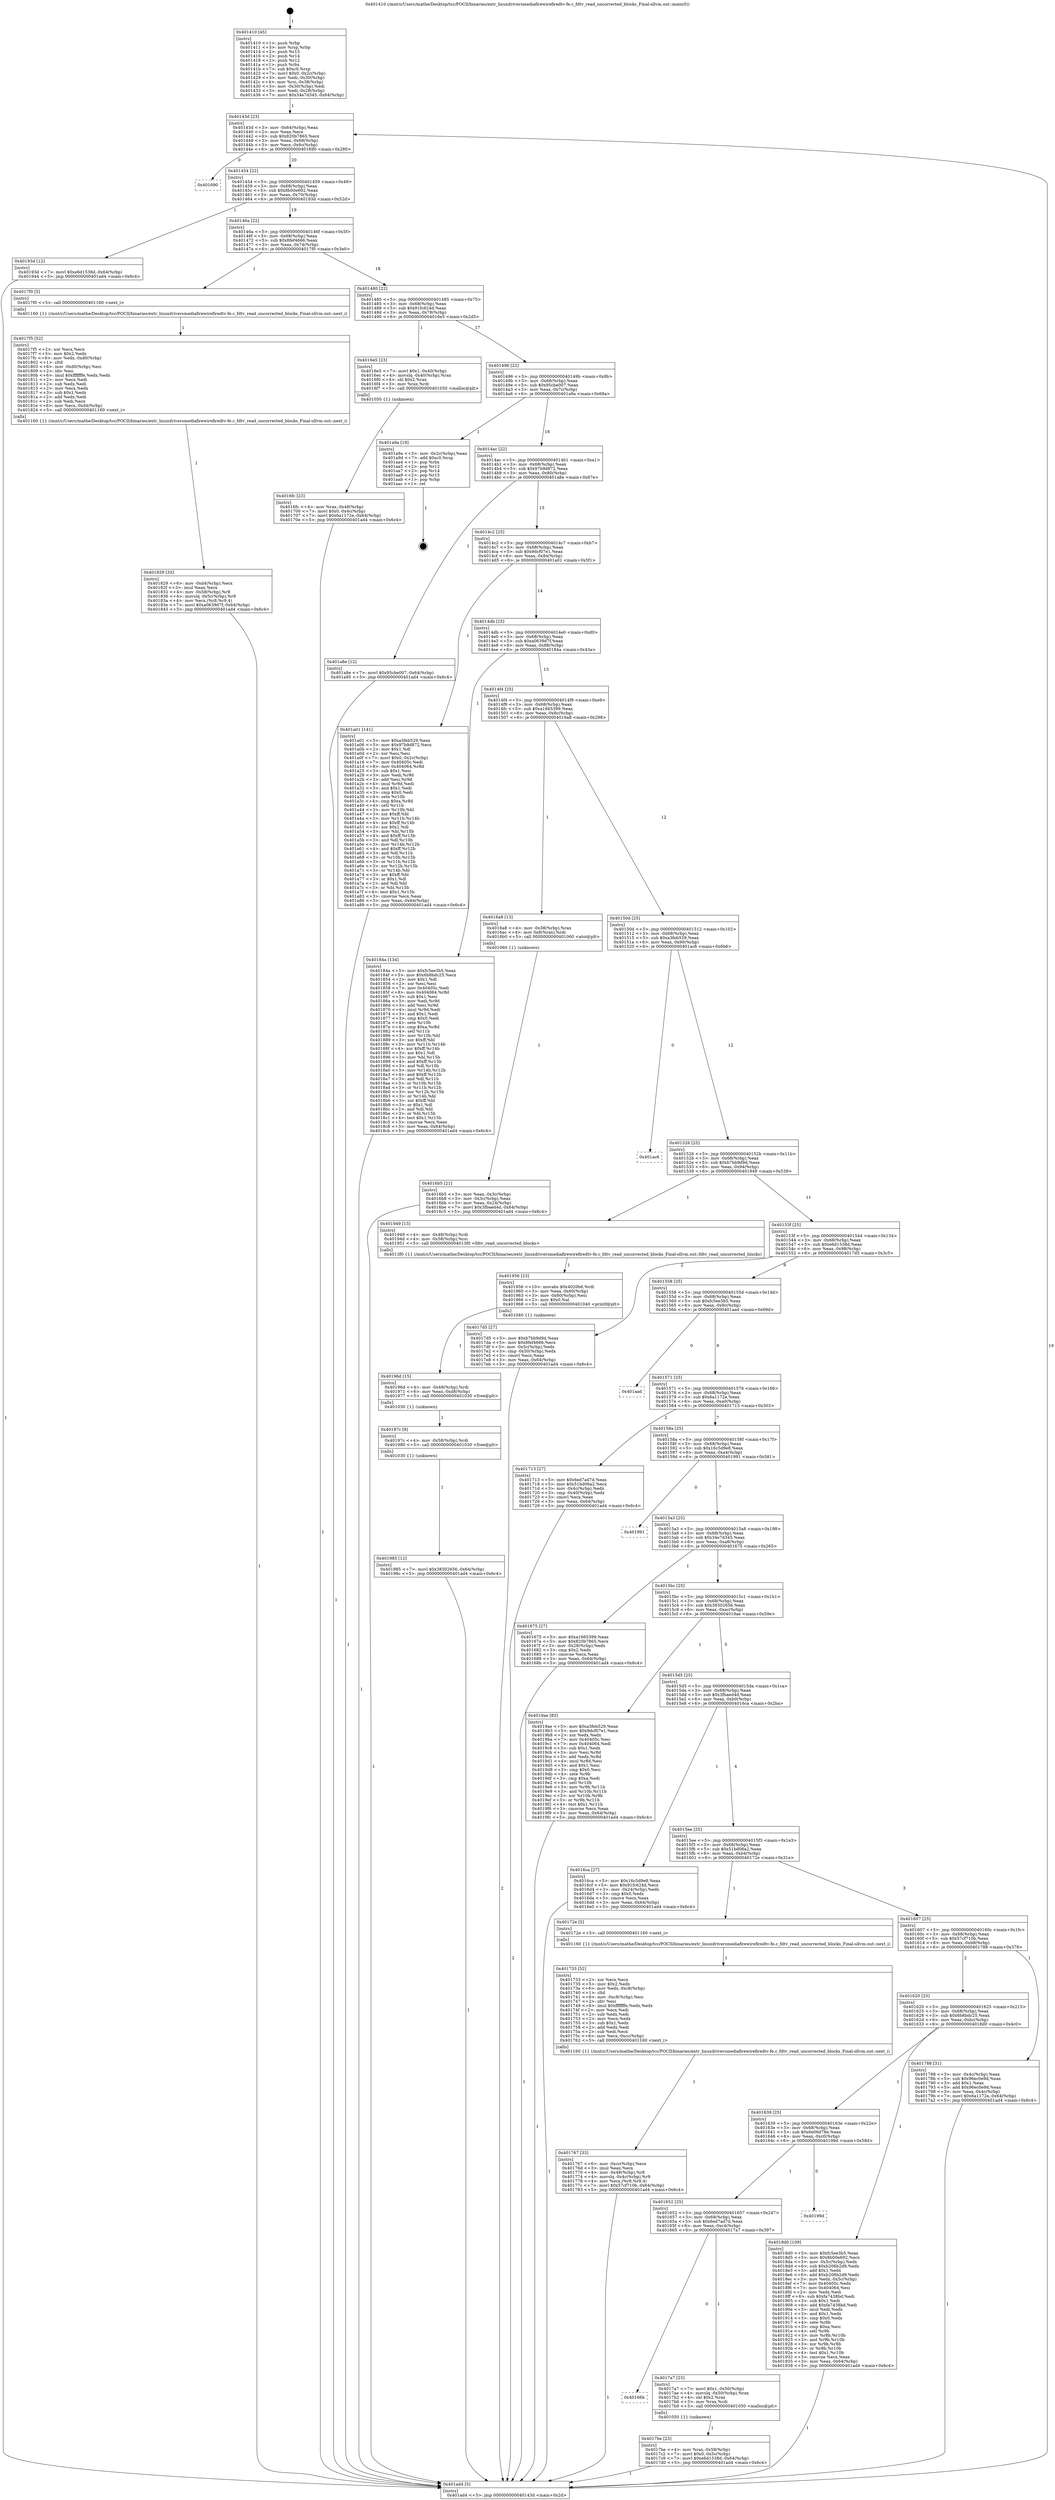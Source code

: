 digraph "0x401410" {
  label = "0x401410 (/mnt/c/Users/mathe/Desktop/tcc/POCII/binaries/extr_linuxdriversmediafirewirefiredtv-fe.c_fdtv_read_uncorrected_blocks_Final-ollvm.out::main(0))"
  labelloc = "t"
  node[shape=record]

  Entry [label="",width=0.3,height=0.3,shape=circle,fillcolor=black,style=filled]
  "0x40143d" [label="{
     0x40143d [23]\l
     | [instrs]\l
     &nbsp;&nbsp;0x40143d \<+3\>: mov -0x64(%rbp),%eax\l
     &nbsp;&nbsp;0x401440 \<+2\>: mov %eax,%ecx\l
     &nbsp;&nbsp;0x401442 \<+6\>: sub $0x820b7865,%ecx\l
     &nbsp;&nbsp;0x401448 \<+3\>: mov %eax,-0x68(%rbp)\l
     &nbsp;&nbsp;0x40144b \<+3\>: mov %ecx,-0x6c(%rbp)\l
     &nbsp;&nbsp;0x40144e \<+6\>: je 0000000000401690 \<main+0x280\>\l
  }"]
  "0x401690" [label="{
     0x401690\l
  }", style=dashed]
  "0x401454" [label="{
     0x401454 [22]\l
     | [instrs]\l
     &nbsp;&nbsp;0x401454 \<+5\>: jmp 0000000000401459 \<main+0x49\>\l
     &nbsp;&nbsp;0x401459 \<+3\>: mov -0x68(%rbp),%eax\l
     &nbsp;&nbsp;0x40145c \<+5\>: sub $0x8b00e692,%eax\l
     &nbsp;&nbsp;0x401461 \<+3\>: mov %eax,-0x70(%rbp)\l
     &nbsp;&nbsp;0x401464 \<+6\>: je 000000000040193d \<main+0x52d\>\l
  }"]
  Exit [label="",width=0.3,height=0.3,shape=circle,fillcolor=black,style=filled,peripheries=2]
  "0x40193d" [label="{
     0x40193d [12]\l
     | [instrs]\l
     &nbsp;&nbsp;0x40193d \<+7\>: movl $0xe6d1538d,-0x64(%rbp)\l
     &nbsp;&nbsp;0x401944 \<+5\>: jmp 0000000000401ad4 \<main+0x6c4\>\l
  }"]
  "0x40146a" [label="{
     0x40146a [22]\l
     | [instrs]\l
     &nbsp;&nbsp;0x40146a \<+5\>: jmp 000000000040146f \<main+0x5f\>\l
     &nbsp;&nbsp;0x40146f \<+3\>: mov -0x68(%rbp),%eax\l
     &nbsp;&nbsp;0x401472 \<+5\>: sub $0x8fef4666,%eax\l
     &nbsp;&nbsp;0x401477 \<+3\>: mov %eax,-0x74(%rbp)\l
     &nbsp;&nbsp;0x40147a \<+6\>: je 00000000004017f0 \<main+0x3e0\>\l
  }"]
  "0x401985" [label="{
     0x401985 [12]\l
     | [instrs]\l
     &nbsp;&nbsp;0x401985 \<+7\>: movl $0x38302656,-0x64(%rbp)\l
     &nbsp;&nbsp;0x40198c \<+5\>: jmp 0000000000401ad4 \<main+0x6c4\>\l
  }"]
  "0x4017f0" [label="{
     0x4017f0 [5]\l
     | [instrs]\l
     &nbsp;&nbsp;0x4017f0 \<+5\>: call 0000000000401160 \<next_i\>\l
     | [calls]\l
     &nbsp;&nbsp;0x401160 \{1\} (/mnt/c/Users/mathe/Desktop/tcc/POCII/binaries/extr_linuxdriversmediafirewirefiredtv-fe.c_fdtv_read_uncorrected_blocks_Final-ollvm.out::next_i)\l
  }"]
  "0x401480" [label="{
     0x401480 [22]\l
     | [instrs]\l
     &nbsp;&nbsp;0x401480 \<+5\>: jmp 0000000000401485 \<main+0x75\>\l
     &nbsp;&nbsp;0x401485 \<+3\>: mov -0x68(%rbp),%eax\l
     &nbsp;&nbsp;0x401488 \<+5\>: sub $0x91fc624d,%eax\l
     &nbsp;&nbsp;0x40148d \<+3\>: mov %eax,-0x78(%rbp)\l
     &nbsp;&nbsp;0x401490 \<+6\>: je 00000000004016e5 \<main+0x2d5\>\l
  }"]
  "0x40197c" [label="{
     0x40197c [9]\l
     | [instrs]\l
     &nbsp;&nbsp;0x40197c \<+4\>: mov -0x58(%rbp),%rdi\l
     &nbsp;&nbsp;0x401980 \<+5\>: call 0000000000401030 \<free@plt\>\l
     | [calls]\l
     &nbsp;&nbsp;0x401030 \{1\} (unknown)\l
  }"]
  "0x4016e5" [label="{
     0x4016e5 [23]\l
     | [instrs]\l
     &nbsp;&nbsp;0x4016e5 \<+7\>: movl $0x1,-0x40(%rbp)\l
     &nbsp;&nbsp;0x4016ec \<+4\>: movslq -0x40(%rbp),%rax\l
     &nbsp;&nbsp;0x4016f0 \<+4\>: shl $0x2,%rax\l
     &nbsp;&nbsp;0x4016f4 \<+3\>: mov %rax,%rdi\l
     &nbsp;&nbsp;0x4016f7 \<+5\>: call 0000000000401050 \<malloc@plt\>\l
     | [calls]\l
     &nbsp;&nbsp;0x401050 \{1\} (unknown)\l
  }"]
  "0x401496" [label="{
     0x401496 [22]\l
     | [instrs]\l
     &nbsp;&nbsp;0x401496 \<+5\>: jmp 000000000040149b \<main+0x8b\>\l
     &nbsp;&nbsp;0x40149b \<+3\>: mov -0x68(%rbp),%eax\l
     &nbsp;&nbsp;0x40149e \<+5\>: sub $0x95cbe007,%eax\l
     &nbsp;&nbsp;0x4014a3 \<+3\>: mov %eax,-0x7c(%rbp)\l
     &nbsp;&nbsp;0x4014a6 \<+6\>: je 0000000000401a9a \<main+0x68a\>\l
  }"]
  "0x40196d" [label="{
     0x40196d [15]\l
     | [instrs]\l
     &nbsp;&nbsp;0x40196d \<+4\>: mov -0x48(%rbp),%rdi\l
     &nbsp;&nbsp;0x401971 \<+6\>: mov %eax,-0xd8(%rbp)\l
     &nbsp;&nbsp;0x401977 \<+5\>: call 0000000000401030 \<free@plt\>\l
     | [calls]\l
     &nbsp;&nbsp;0x401030 \{1\} (unknown)\l
  }"]
  "0x401a9a" [label="{
     0x401a9a [19]\l
     | [instrs]\l
     &nbsp;&nbsp;0x401a9a \<+3\>: mov -0x2c(%rbp),%eax\l
     &nbsp;&nbsp;0x401a9d \<+7\>: add $0xc0,%rsp\l
     &nbsp;&nbsp;0x401aa4 \<+1\>: pop %rbx\l
     &nbsp;&nbsp;0x401aa5 \<+2\>: pop %r12\l
     &nbsp;&nbsp;0x401aa7 \<+2\>: pop %r14\l
     &nbsp;&nbsp;0x401aa9 \<+2\>: pop %r15\l
     &nbsp;&nbsp;0x401aab \<+1\>: pop %rbp\l
     &nbsp;&nbsp;0x401aac \<+1\>: ret\l
  }"]
  "0x4014ac" [label="{
     0x4014ac [22]\l
     | [instrs]\l
     &nbsp;&nbsp;0x4014ac \<+5\>: jmp 00000000004014b1 \<main+0xa1\>\l
     &nbsp;&nbsp;0x4014b1 \<+3\>: mov -0x68(%rbp),%eax\l
     &nbsp;&nbsp;0x4014b4 \<+5\>: sub $0x97b9d872,%eax\l
     &nbsp;&nbsp;0x4014b9 \<+3\>: mov %eax,-0x80(%rbp)\l
     &nbsp;&nbsp;0x4014bc \<+6\>: je 0000000000401a8e \<main+0x67e\>\l
  }"]
  "0x401956" [label="{
     0x401956 [23]\l
     | [instrs]\l
     &nbsp;&nbsp;0x401956 \<+10\>: movabs $0x4020b6,%rdi\l
     &nbsp;&nbsp;0x401960 \<+3\>: mov %eax,-0x60(%rbp)\l
     &nbsp;&nbsp;0x401963 \<+3\>: mov -0x60(%rbp),%esi\l
     &nbsp;&nbsp;0x401966 \<+2\>: mov $0x0,%al\l
     &nbsp;&nbsp;0x401968 \<+5\>: call 0000000000401040 \<printf@plt\>\l
     | [calls]\l
     &nbsp;&nbsp;0x401040 \{1\} (unknown)\l
  }"]
  "0x401a8e" [label="{
     0x401a8e [12]\l
     | [instrs]\l
     &nbsp;&nbsp;0x401a8e \<+7\>: movl $0x95cbe007,-0x64(%rbp)\l
     &nbsp;&nbsp;0x401a95 \<+5\>: jmp 0000000000401ad4 \<main+0x6c4\>\l
  }"]
  "0x4014c2" [label="{
     0x4014c2 [25]\l
     | [instrs]\l
     &nbsp;&nbsp;0x4014c2 \<+5\>: jmp 00000000004014c7 \<main+0xb7\>\l
     &nbsp;&nbsp;0x4014c7 \<+3\>: mov -0x68(%rbp),%eax\l
     &nbsp;&nbsp;0x4014ca \<+5\>: sub $0x9dcf07e1,%eax\l
     &nbsp;&nbsp;0x4014cf \<+6\>: mov %eax,-0x84(%rbp)\l
     &nbsp;&nbsp;0x4014d5 \<+6\>: je 0000000000401a01 \<main+0x5f1\>\l
  }"]
  "0x401829" [label="{
     0x401829 [33]\l
     | [instrs]\l
     &nbsp;&nbsp;0x401829 \<+6\>: mov -0xd4(%rbp),%ecx\l
     &nbsp;&nbsp;0x40182f \<+3\>: imul %eax,%ecx\l
     &nbsp;&nbsp;0x401832 \<+4\>: mov -0x58(%rbp),%r8\l
     &nbsp;&nbsp;0x401836 \<+4\>: movslq -0x5c(%rbp),%r9\l
     &nbsp;&nbsp;0x40183a \<+4\>: mov %ecx,(%r8,%r9,4)\l
     &nbsp;&nbsp;0x40183e \<+7\>: movl $0xa0639d7f,-0x64(%rbp)\l
     &nbsp;&nbsp;0x401845 \<+5\>: jmp 0000000000401ad4 \<main+0x6c4\>\l
  }"]
  "0x401a01" [label="{
     0x401a01 [141]\l
     | [instrs]\l
     &nbsp;&nbsp;0x401a01 \<+5\>: mov $0xa3feb529,%eax\l
     &nbsp;&nbsp;0x401a06 \<+5\>: mov $0x97b9d872,%ecx\l
     &nbsp;&nbsp;0x401a0b \<+2\>: mov $0x1,%dl\l
     &nbsp;&nbsp;0x401a0d \<+2\>: xor %esi,%esi\l
     &nbsp;&nbsp;0x401a0f \<+7\>: movl $0x0,-0x2c(%rbp)\l
     &nbsp;&nbsp;0x401a16 \<+7\>: mov 0x40405c,%edi\l
     &nbsp;&nbsp;0x401a1d \<+8\>: mov 0x404064,%r8d\l
     &nbsp;&nbsp;0x401a25 \<+3\>: sub $0x1,%esi\l
     &nbsp;&nbsp;0x401a28 \<+3\>: mov %edi,%r9d\l
     &nbsp;&nbsp;0x401a2b \<+3\>: add %esi,%r9d\l
     &nbsp;&nbsp;0x401a2e \<+4\>: imul %r9d,%edi\l
     &nbsp;&nbsp;0x401a32 \<+3\>: and $0x1,%edi\l
     &nbsp;&nbsp;0x401a35 \<+3\>: cmp $0x0,%edi\l
     &nbsp;&nbsp;0x401a38 \<+4\>: sete %r10b\l
     &nbsp;&nbsp;0x401a3c \<+4\>: cmp $0xa,%r8d\l
     &nbsp;&nbsp;0x401a40 \<+4\>: setl %r11b\l
     &nbsp;&nbsp;0x401a44 \<+3\>: mov %r10b,%bl\l
     &nbsp;&nbsp;0x401a47 \<+3\>: xor $0xff,%bl\l
     &nbsp;&nbsp;0x401a4a \<+3\>: mov %r11b,%r14b\l
     &nbsp;&nbsp;0x401a4d \<+4\>: xor $0xff,%r14b\l
     &nbsp;&nbsp;0x401a51 \<+3\>: xor $0x1,%dl\l
     &nbsp;&nbsp;0x401a54 \<+3\>: mov %bl,%r15b\l
     &nbsp;&nbsp;0x401a57 \<+4\>: and $0xff,%r15b\l
     &nbsp;&nbsp;0x401a5b \<+3\>: and %dl,%r10b\l
     &nbsp;&nbsp;0x401a5e \<+3\>: mov %r14b,%r12b\l
     &nbsp;&nbsp;0x401a61 \<+4\>: and $0xff,%r12b\l
     &nbsp;&nbsp;0x401a65 \<+3\>: and %dl,%r11b\l
     &nbsp;&nbsp;0x401a68 \<+3\>: or %r10b,%r15b\l
     &nbsp;&nbsp;0x401a6b \<+3\>: or %r11b,%r12b\l
     &nbsp;&nbsp;0x401a6e \<+3\>: xor %r12b,%r15b\l
     &nbsp;&nbsp;0x401a71 \<+3\>: or %r14b,%bl\l
     &nbsp;&nbsp;0x401a74 \<+3\>: xor $0xff,%bl\l
     &nbsp;&nbsp;0x401a77 \<+3\>: or $0x1,%dl\l
     &nbsp;&nbsp;0x401a7a \<+2\>: and %dl,%bl\l
     &nbsp;&nbsp;0x401a7c \<+3\>: or %bl,%r15b\l
     &nbsp;&nbsp;0x401a7f \<+4\>: test $0x1,%r15b\l
     &nbsp;&nbsp;0x401a83 \<+3\>: cmovne %ecx,%eax\l
     &nbsp;&nbsp;0x401a86 \<+3\>: mov %eax,-0x64(%rbp)\l
     &nbsp;&nbsp;0x401a89 \<+5\>: jmp 0000000000401ad4 \<main+0x6c4\>\l
  }"]
  "0x4014db" [label="{
     0x4014db [25]\l
     | [instrs]\l
     &nbsp;&nbsp;0x4014db \<+5\>: jmp 00000000004014e0 \<main+0xd0\>\l
     &nbsp;&nbsp;0x4014e0 \<+3\>: mov -0x68(%rbp),%eax\l
     &nbsp;&nbsp;0x4014e3 \<+5\>: sub $0xa0639d7f,%eax\l
     &nbsp;&nbsp;0x4014e8 \<+6\>: mov %eax,-0x88(%rbp)\l
     &nbsp;&nbsp;0x4014ee \<+6\>: je 000000000040184a \<main+0x43a\>\l
  }"]
  "0x4017f5" [label="{
     0x4017f5 [52]\l
     | [instrs]\l
     &nbsp;&nbsp;0x4017f5 \<+2\>: xor %ecx,%ecx\l
     &nbsp;&nbsp;0x4017f7 \<+5\>: mov $0x2,%edx\l
     &nbsp;&nbsp;0x4017fc \<+6\>: mov %edx,-0xd0(%rbp)\l
     &nbsp;&nbsp;0x401802 \<+1\>: cltd\l
     &nbsp;&nbsp;0x401803 \<+6\>: mov -0xd0(%rbp),%esi\l
     &nbsp;&nbsp;0x401809 \<+2\>: idiv %esi\l
     &nbsp;&nbsp;0x40180b \<+6\>: imul $0xfffffffe,%edx,%edx\l
     &nbsp;&nbsp;0x401811 \<+2\>: mov %ecx,%edi\l
     &nbsp;&nbsp;0x401813 \<+2\>: sub %edx,%edi\l
     &nbsp;&nbsp;0x401815 \<+2\>: mov %ecx,%edx\l
     &nbsp;&nbsp;0x401817 \<+3\>: sub $0x1,%edx\l
     &nbsp;&nbsp;0x40181a \<+2\>: add %edx,%edi\l
     &nbsp;&nbsp;0x40181c \<+2\>: sub %edi,%ecx\l
     &nbsp;&nbsp;0x40181e \<+6\>: mov %ecx,-0xd4(%rbp)\l
     &nbsp;&nbsp;0x401824 \<+5\>: call 0000000000401160 \<next_i\>\l
     | [calls]\l
     &nbsp;&nbsp;0x401160 \{1\} (/mnt/c/Users/mathe/Desktop/tcc/POCII/binaries/extr_linuxdriversmediafirewirefiredtv-fe.c_fdtv_read_uncorrected_blocks_Final-ollvm.out::next_i)\l
  }"]
  "0x40184a" [label="{
     0x40184a [134]\l
     | [instrs]\l
     &nbsp;&nbsp;0x40184a \<+5\>: mov $0xfc5ee3b5,%eax\l
     &nbsp;&nbsp;0x40184f \<+5\>: mov $0x6b8bdc25,%ecx\l
     &nbsp;&nbsp;0x401854 \<+2\>: mov $0x1,%dl\l
     &nbsp;&nbsp;0x401856 \<+2\>: xor %esi,%esi\l
     &nbsp;&nbsp;0x401858 \<+7\>: mov 0x40405c,%edi\l
     &nbsp;&nbsp;0x40185f \<+8\>: mov 0x404064,%r8d\l
     &nbsp;&nbsp;0x401867 \<+3\>: sub $0x1,%esi\l
     &nbsp;&nbsp;0x40186a \<+3\>: mov %edi,%r9d\l
     &nbsp;&nbsp;0x40186d \<+3\>: add %esi,%r9d\l
     &nbsp;&nbsp;0x401870 \<+4\>: imul %r9d,%edi\l
     &nbsp;&nbsp;0x401874 \<+3\>: and $0x1,%edi\l
     &nbsp;&nbsp;0x401877 \<+3\>: cmp $0x0,%edi\l
     &nbsp;&nbsp;0x40187a \<+4\>: sete %r10b\l
     &nbsp;&nbsp;0x40187e \<+4\>: cmp $0xa,%r8d\l
     &nbsp;&nbsp;0x401882 \<+4\>: setl %r11b\l
     &nbsp;&nbsp;0x401886 \<+3\>: mov %r10b,%bl\l
     &nbsp;&nbsp;0x401889 \<+3\>: xor $0xff,%bl\l
     &nbsp;&nbsp;0x40188c \<+3\>: mov %r11b,%r14b\l
     &nbsp;&nbsp;0x40188f \<+4\>: xor $0xff,%r14b\l
     &nbsp;&nbsp;0x401893 \<+3\>: xor $0x1,%dl\l
     &nbsp;&nbsp;0x401896 \<+3\>: mov %bl,%r15b\l
     &nbsp;&nbsp;0x401899 \<+4\>: and $0xff,%r15b\l
     &nbsp;&nbsp;0x40189d \<+3\>: and %dl,%r10b\l
     &nbsp;&nbsp;0x4018a0 \<+3\>: mov %r14b,%r12b\l
     &nbsp;&nbsp;0x4018a3 \<+4\>: and $0xff,%r12b\l
     &nbsp;&nbsp;0x4018a7 \<+3\>: and %dl,%r11b\l
     &nbsp;&nbsp;0x4018aa \<+3\>: or %r10b,%r15b\l
     &nbsp;&nbsp;0x4018ad \<+3\>: or %r11b,%r12b\l
     &nbsp;&nbsp;0x4018b0 \<+3\>: xor %r12b,%r15b\l
     &nbsp;&nbsp;0x4018b3 \<+3\>: or %r14b,%bl\l
     &nbsp;&nbsp;0x4018b6 \<+3\>: xor $0xff,%bl\l
     &nbsp;&nbsp;0x4018b9 \<+3\>: or $0x1,%dl\l
     &nbsp;&nbsp;0x4018bc \<+2\>: and %dl,%bl\l
     &nbsp;&nbsp;0x4018be \<+3\>: or %bl,%r15b\l
     &nbsp;&nbsp;0x4018c1 \<+4\>: test $0x1,%r15b\l
     &nbsp;&nbsp;0x4018c5 \<+3\>: cmovne %ecx,%eax\l
     &nbsp;&nbsp;0x4018c8 \<+3\>: mov %eax,-0x64(%rbp)\l
     &nbsp;&nbsp;0x4018cb \<+5\>: jmp 0000000000401ad4 \<main+0x6c4\>\l
  }"]
  "0x4014f4" [label="{
     0x4014f4 [25]\l
     | [instrs]\l
     &nbsp;&nbsp;0x4014f4 \<+5\>: jmp 00000000004014f9 \<main+0xe9\>\l
     &nbsp;&nbsp;0x4014f9 \<+3\>: mov -0x68(%rbp),%eax\l
     &nbsp;&nbsp;0x4014fc \<+5\>: sub $0xa1665399,%eax\l
     &nbsp;&nbsp;0x401501 \<+6\>: mov %eax,-0x8c(%rbp)\l
     &nbsp;&nbsp;0x401507 \<+6\>: je 00000000004016a8 \<main+0x298\>\l
  }"]
  "0x4017be" [label="{
     0x4017be [23]\l
     | [instrs]\l
     &nbsp;&nbsp;0x4017be \<+4\>: mov %rax,-0x58(%rbp)\l
     &nbsp;&nbsp;0x4017c2 \<+7\>: movl $0x0,-0x5c(%rbp)\l
     &nbsp;&nbsp;0x4017c9 \<+7\>: movl $0xe6d1538d,-0x64(%rbp)\l
     &nbsp;&nbsp;0x4017d0 \<+5\>: jmp 0000000000401ad4 \<main+0x6c4\>\l
  }"]
  "0x4016a8" [label="{
     0x4016a8 [13]\l
     | [instrs]\l
     &nbsp;&nbsp;0x4016a8 \<+4\>: mov -0x38(%rbp),%rax\l
     &nbsp;&nbsp;0x4016ac \<+4\>: mov 0x8(%rax),%rdi\l
     &nbsp;&nbsp;0x4016b0 \<+5\>: call 0000000000401060 \<atoi@plt\>\l
     | [calls]\l
     &nbsp;&nbsp;0x401060 \{1\} (unknown)\l
  }"]
  "0x40150d" [label="{
     0x40150d [25]\l
     | [instrs]\l
     &nbsp;&nbsp;0x40150d \<+5\>: jmp 0000000000401512 \<main+0x102\>\l
     &nbsp;&nbsp;0x401512 \<+3\>: mov -0x68(%rbp),%eax\l
     &nbsp;&nbsp;0x401515 \<+5\>: sub $0xa3feb529,%eax\l
     &nbsp;&nbsp;0x40151a \<+6\>: mov %eax,-0x90(%rbp)\l
     &nbsp;&nbsp;0x401520 \<+6\>: je 0000000000401ac6 \<main+0x6b6\>\l
  }"]
  "0x40166b" [label="{
     0x40166b\l
  }", style=dashed]
  "0x401ac6" [label="{
     0x401ac6\l
  }", style=dashed]
  "0x401526" [label="{
     0x401526 [25]\l
     | [instrs]\l
     &nbsp;&nbsp;0x401526 \<+5\>: jmp 000000000040152b \<main+0x11b\>\l
     &nbsp;&nbsp;0x40152b \<+3\>: mov -0x68(%rbp),%eax\l
     &nbsp;&nbsp;0x40152e \<+5\>: sub $0xb7bb9d9d,%eax\l
     &nbsp;&nbsp;0x401533 \<+6\>: mov %eax,-0x94(%rbp)\l
     &nbsp;&nbsp;0x401539 \<+6\>: je 0000000000401949 \<main+0x539\>\l
  }"]
  "0x4017a7" [label="{
     0x4017a7 [23]\l
     | [instrs]\l
     &nbsp;&nbsp;0x4017a7 \<+7\>: movl $0x1,-0x50(%rbp)\l
     &nbsp;&nbsp;0x4017ae \<+4\>: movslq -0x50(%rbp),%rax\l
     &nbsp;&nbsp;0x4017b2 \<+4\>: shl $0x2,%rax\l
     &nbsp;&nbsp;0x4017b6 \<+3\>: mov %rax,%rdi\l
     &nbsp;&nbsp;0x4017b9 \<+5\>: call 0000000000401050 \<malloc@plt\>\l
     | [calls]\l
     &nbsp;&nbsp;0x401050 \{1\} (unknown)\l
  }"]
  "0x401949" [label="{
     0x401949 [13]\l
     | [instrs]\l
     &nbsp;&nbsp;0x401949 \<+4\>: mov -0x48(%rbp),%rdi\l
     &nbsp;&nbsp;0x40194d \<+4\>: mov -0x58(%rbp),%rsi\l
     &nbsp;&nbsp;0x401951 \<+5\>: call 00000000004013f0 \<fdtv_read_uncorrected_blocks\>\l
     | [calls]\l
     &nbsp;&nbsp;0x4013f0 \{1\} (/mnt/c/Users/mathe/Desktop/tcc/POCII/binaries/extr_linuxdriversmediafirewirefiredtv-fe.c_fdtv_read_uncorrected_blocks_Final-ollvm.out::fdtv_read_uncorrected_blocks)\l
  }"]
  "0x40153f" [label="{
     0x40153f [25]\l
     | [instrs]\l
     &nbsp;&nbsp;0x40153f \<+5\>: jmp 0000000000401544 \<main+0x134\>\l
     &nbsp;&nbsp;0x401544 \<+3\>: mov -0x68(%rbp),%eax\l
     &nbsp;&nbsp;0x401547 \<+5\>: sub $0xe6d1538d,%eax\l
     &nbsp;&nbsp;0x40154c \<+6\>: mov %eax,-0x98(%rbp)\l
     &nbsp;&nbsp;0x401552 \<+6\>: je 00000000004017d5 \<main+0x3c5\>\l
  }"]
  "0x401652" [label="{
     0x401652 [25]\l
     | [instrs]\l
     &nbsp;&nbsp;0x401652 \<+5\>: jmp 0000000000401657 \<main+0x247\>\l
     &nbsp;&nbsp;0x401657 \<+3\>: mov -0x68(%rbp),%eax\l
     &nbsp;&nbsp;0x40165a \<+5\>: sub $0x6ed7ad7d,%eax\l
     &nbsp;&nbsp;0x40165f \<+6\>: mov %eax,-0xc4(%rbp)\l
     &nbsp;&nbsp;0x401665 \<+6\>: je 00000000004017a7 \<main+0x397\>\l
  }"]
  "0x4017d5" [label="{
     0x4017d5 [27]\l
     | [instrs]\l
     &nbsp;&nbsp;0x4017d5 \<+5\>: mov $0xb7bb9d9d,%eax\l
     &nbsp;&nbsp;0x4017da \<+5\>: mov $0x8fef4666,%ecx\l
     &nbsp;&nbsp;0x4017df \<+3\>: mov -0x5c(%rbp),%edx\l
     &nbsp;&nbsp;0x4017e2 \<+3\>: cmp -0x50(%rbp),%edx\l
     &nbsp;&nbsp;0x4017e5 \<+3\>: cmovl %ecx,%eax\l
     &nbsp;&nbsp;0x4017e8 \<+3\>: mov %eax,-0x64(%rbp)\l
     &nbsp;&nbsp;0x4017eb \<+5\>: jmp 0000000000401ad4 \<main+0x6c4\>\l
  }"]
  "0x401558" [label="{
     0x401558 [25]\l
     | [instrs]\l
     &nbsp;&nbsp;0x401558 \<+5\>: jmp 000000000040155d \<main+0x14d\>\l
     &nbsp;&nbsp;0x40155d \<+3\>: mov -0x68(%rbp),%eax\l
     &nbsp;&nbsp;0x401560 \<+5\>: sub $0xfc5ee3b5,%eax\l
     &nbsp;&nbsp;0x401565 \<+6\>: mov %eax,-0x9c(%rbp)\l
     &nbsp;&nbsp;0x40156b \<+6\>: je 0000000000401aad \<main+0x69d\>\l
  }"]
  "0x40199d" [label="{
     0x40199d\l
  }", style=dashed]
  "0x401aad" [label="{
     0x401aad\l
  }", style=dashed]
  "0x401571" [label="{
     0x401571 [25]\l
     | [instrs]\l
     &nbsp;&nbsp;0x401571 \<+5\>: jmp 0000000000401576 \<main+0x166\>\l
     &nbsp;&nbsp;0x401576 \<+3\>: mov -0x68(%rbp),%eax\l
     &nbsp;&nbsp;0x401579 \<+5\>: sub $0x6a1172e,%eax\l
     &nbsp;&nbsp;0x40157e \<+6\>: mov %eax,-0xa0(%rbp)\l
     &nbsp;&nbsp;0x401584 \<+6\>: je 0000000000401713 \<main+0x303\>\l
  }"]
  "0x401639" [label="{
     0x401639 [25]\l
     | [instrs]\l
     &nbsp;&nbsp;0x401639 \<+5\>: jmp 000000000040163e \<main+0x22e\>\l
     &nbsp;&nbsp;0x40163e \<+3\>: mov -0x68(%rbp),%eax\l
     &nbsp;&nbsp;0x401641 \<+5\>: sub $0x6e06d78e,%eax\l
     &nbsp;&nbsp;0x401646 \<+6\>: mov %eax,-0xc0(%rbp)\l
     &nbsp;&nbsp;0x40164c \<+6\>: je 000000000040199d \<main+0x58d\>\l
  }"]
  "0x401713" [label="{
     0x401713 [27]\l
     | [instrs]\l
     &nbsp;&nbsp;0x401713 \<+5\>: mov $0x6ed7ad7d,%eax\l
     &nbsp;&nbsp;0x401718 \<+5\>: mov $0x51bd06a2,%ecx\l
     &nbsp;&nbsp;0x40171d \<+3\>: mov -0x4c(%rbp),%edx\l
     &nbsp;&nbsp;0x401720 \<+3\>: cmp -0x40(%rbp),%edx\l
     &nbsp;&nbsp;0x401723 \<+3\>: cmovl %ecx,%eax\l
     &nbsp;&nbsp;0x401726 \<+3\>: mov %eax,-0x64(%rbp)\l
     &nbsp;&nbsp;0x401729 \<+5\>: jmp 0000000000401ad4 \<main+0x6c4\>\l
  }"]
  "0x40158a" [label="{
     0x40158a [25]\l
     | [instrs]\l
     &nbsp;&nbsp;0x40158a \<+5\>: jmp 000000000040158f \<main+0x17f\>\l
     &nbsp;&nbsp;0x40158f \<+3\>: mov -0x68(%rbp),%eax\l
     &nbsp;&nbsp;0x401592 \<+5\>: sub $0x16c5d9e8,%eax\l
     &nbsp;&nbsp;0x401597 \<+6\>: mov %eax,-0xa4(%rbp)\l
     &nbsp;&nbsp;0x40159d \<+6\>: je 0000000000401991 \<main+0x581\>\l
  }"]
  "0x4018d0" [label="{
     0x4018d0 [109]\l
     | [instrs]\l
     &nbsp;&nbsp;0x4018d0 \<+5\>: mov $0xfc5ee3b5,%eax\l
     &nbsp;&nbsp;0x4018d5 \<+5\>: mov $0x8b00e692,%ecx\l
     &nbsp;&nbsp;0x4018da \<+3\>: mov -0x5c(%rbp),%edx\l
     &nbsp;&nbsp;0x4018dd \<+6\>: sub $0xb206b2d9,%edx\l
     &nbsp;&nbsp;0x4018e3 \<+3\>: add $0x1,%edx\l
     &nbsp;&nbsp;0x4018e6 \<+6\>: add $0xb206b2d9,%edx\l
     &nbsp;&nbsp;0x4018ec \<+3\>: mov %edx,-0x5c(%rbp)\l
     &nbsp;&nbsp;0x4018ef \<+7\>: mov 0x40405c,%edx\l
     &nbsp;&nbsp;0x4018f6 \<+7\>: mov 0x404064,%esi\l
     &nbsp;&nbsp;0x4018fd \<+2\>: mov %edx,%edi\l
     &nbsp;&nbsp;0x4018ff \<+6\>: sub $0xfa7438bd,%edi\l
     &nbsp;&nbsp;0x401905 \<+3\>: sub $0x1,%edi\l
     &nbsp;&nbsp;0x401908 \<+6\>: add $0xfa7438bd,%edi\l
     &nbsp;&nbsp;0x40190e \<+3\>: imul %edi,%edx\l
     &nbsp;&nbsp;0x401911 \<+3\>: and $0x1,%edx\l
     &nbsp;&nbsp;0x401914 \<+3\>: cmp $0x0,%edx\l
     &nbsp;&nbsp;0x401917 \<+4\>: sete %r8b\l
     &nbsp;&nbsp;0x40191b \<+3\>: cmp $0xa,%esi\l
     &nbsp;&nbsp;0x40191e \<+4\>: setl %r9b\l
     &nbsp;&nbsp;0x401922 \<+3\>: mov %r8b,%r10b\l
     &nbsp;&nbsp;0x401925 \<+3\>: and %r9b,%r10b\l
     &nbsp;&nbsp;0x401928 \<+3\>: xor %r9b,%r8b\l
     &nbsp;&nbsp;0x40192b \<+3\>: or %r8b,%r10b\l
     &nbsp;&nbsp;0x40192e \<+4\>: test $0x1,%r10b\l
     &nbsp;&nbsp;0x401932 \<+3\>: cmovne %ecx,%eax\l
     &nbsp;&nbsp;0x401935 \<+3\>: mov %eax,-0x64(%rbp)\l
     &nbsp;&nbsp;0x401938 \<+5\>: jmp 0000000000401ad4 \<main+0x6c4\>\l
  }"]
  "0x401991" [label="{
     0x401991\l
  }", style=dashed]
  "0x4015a3" [label="{
     0x4015a3 [25]\l
     | [instrs]\l
     &nbsp;&nbsp;0x4015a3 \<+5\>: jmp 00000000004015a8 \<main+0x198\>\l
     &nbsp;&nbsp;0x4015a8 \<+3\>: mov -0x68(%rbp),%eax\l
     &nbsp;&nbsp;0x4015ab \<+5\>: sub $0x34e7d345,%eax\l
     &nbsp;&nbsp;0x4015b0 \<+6\>: mov %eax,-0xa8(%rbp)\l
     &nbsp;&nbsp;0x4015b6 \<+6\>: je 0000000000401675 \<main+0x265\>\l
  }"]
  "0x401620" [label="{
     0x401620 [25]\l
     | [instrs]\l
     &nbsp;&nbsp;0x401620 \<+5\>: jmp 0000000000401625 \<main+0x215\>\l
     &nbsp;&nbsp;0x401625 \<+3\>: mov -0x68(%rbp),%eax\l
     &nbsp;&nbsp;0x401628 \<+5\>: sub $0x6b8bdc25,%eax\l
     &nbsp;&nbsp;0x40162d \<+6\>: mov %eax,-0xbc(%rbp)\l
     &nbsp;&nbsp;0x401633 \<+6\>: je 00000000004018d0 \<main+0x4c0\>\l
  }"]
  "0x401675" [label="{
     0x401675 [27]\l
     | [instrs]\l
     &nbsp;&nbsp;0x401675 \<+5\>: mov $0xa1665399,%eax\l
     &nbsp;&nbsp;0x40167a \<+5\>: mov $0x820b7865,%ecx\l
     &nbsp;&nbsp;0x40167f \<+3\>: mov -0x28(%rbp),%edx\l
     &nbsp;&nbsp;0x401682 \<+3\>: cmp $0x2,%edx\l
     &nbsp;&nbsp;0x401685 \<+3\>: cmovne %ecx,%eax\l
     &nbsp;&nbsp;0x401688 \<+3\>: mov %eax,-0x64(%rbp)\l
     &nbsp;&nbsp;0x40168b \<+5\>: jmp 0000000000401ad4 \<main+0x6c4\>\l
  }"]
  "0x4015bc" [label="{
     0x4015bc [25]\l
     | [instrs]\l
     &nbsp;&nbsp;0x4015bc \<+5\>: jmp 00000000004015c1 \<main+0x1b1\>\l
     &nbsp;&nbsp;0x4015c1 \<+3\>: mov -0x68(%rbp),%eax\l
     &nbsp;&nbsp;0x4015c4 \<+5\>: sub $0x38302656,%eax\l
     &nbsp;&nbsp;0x4015c9 \<+6\>: mov %eax,-0xac(%rbp)\l
     &nbsp;&nbsp;0x4015cf \<+6\>: je 00000000004019ae \<main+0x59e\>\l
  }"]
  "0x401ad4" [label="{
     0x401ad4 [5]\l
     | [instrs]\l
     &nbsp;&nbsp;0x401ad4 \<+5\>: jmp 000000000040143d \<main+0x2d\>\l
  }"]
  "0x401410" [label="{
     0x401410 [45]\l
     | [instrs]\l
     &nbsp;&nbsp;0x401410 \<+1\>: push %rbp\l
     &nbsp;&nbsp;0x401411 \<+3\>: mov %rsp,%rbp\l
     &nbsp;&nbsp;0x401414 \<+2\>: push %r15\l
     &nbsp;&nbsp;0x401416 \<+2\>: push %r14\l
     &nbsp;&nbsp;0x401418 \<+2\>: push %r12\l
     &nbsp;&nbsp;0x40141a \<+1\>: push %rbx\l
     &nbsp;&nbsp;0x40141b \<+7\>: sub $0xc0,%rsp\l
     &nbsp;&nbsp;0x401422 \<+7\>: movl $0x0,-0x2c(%rbp)\l
     &nbsp;&nbsp;0x401429 \<+3\>: mov %edi,-0x30(%rbp)\l
     &nbsp;&nbsp;0x40142c \<+4\>: mov %rsi,-0x38(%rbp)\l
     &nbsp;&nbsp;0x401430 \<+3\>: mov -0x30(%rbp),%edi\l
     &nbsp;&nbsp;0x401433 \<+3\>: mov %edi,-0x28(%rbp)\l
     &nbsp;&nbsp;0x401436 \<+7\>: movl $0x34e7d345,-0x64(%rbp)\l
  }"]
  "0x4016b5" [label="{
     0x4016b5 [21]\l
     | [instrs]\l
     &nbsp;&nbsp;0x4016b5 \<+3\>: mov %eax,-0x3c(%rbp)\l
     &nbsp;&nbsp;0x4016b8 \<+3\>: mov -0x3c(%rbp),%eax\l
     &nbsp;&nbsp;0x4016bb \<+3\>: mov %eax,-0x24(%rbp)\l
     &nbsp;&nbsp;0x4016be \<+7\>: movl $0x3fbaed4d,-0x64(%rbp)\l
     &nbsp;&nbsp;0x4016c5 \<+5\>: jmp 0000000000401ad4 \<main+0x6c4\>\l
  }"]
  "0x401788" [label="{
     0x401788 [31]\l
     | [instrs]\l
     &nbsp;&nbsp;0x401788 \<+3\>: mov -0x4c(%rbp),%eax\l
     &nbsp;&nbsp;0x40178b \<+5\>: sub $0x96ec0e9d,%eax\l
     &nbsp;&nbsp;0x401790 \<+3\>: add $0x1,%eax\l
     &nbsp;&nbsp;0x401793 \<+5\>: add $0x96ec0e9d,%eax\l
     &nbsp;&nbsp;0x401798 \<+3\>: mov %eax,-0x4c(%rbp)\l
     &nbsp;&nbsp;0x40179b \<+7\>: movl $0x6a1172e,-0x64(%rbp)\l
     &nbsp;&nbsp;0x4017a2 \<+5\>: jmp 0000000000401ad4 \<main+0x6c4\>\l
  }"]
  "0x4019ae" [label="{
     0x4019ae [83]\l
     | [instrs]\l
     &nbsp;&nbsp;0x4019ae \<+5\>: mov $0xa3feb529,%eax\l
     &nbsp;&nbsp;0x4019b3 \<+5\>: mov $0x9dcf07e1,%ecx\l
     &nbsp;&nbsp;0x4019b8 \<+2\>: xor %edx,%edx\l
     &nbsp;&nbsp;0x4019ba \<+7\>: mov 0x40405c,%esi\l
     &nbsp;&nbsp;0x4019c1 \<+7\>: mov 0x404064,%edi\l
     &nbsp;&nbsp;0x4019c8 \<+3\>: sub $0x1,%edx\l
     &nbsp;&nbsp;0x4019cb \<+3\>: mov %esi,%r8d\l
     &nbsp;&nbsp;0x4019ce \<+3\>: add %edx,%r8d\l
     &nbsp;&nbsp;0x4019d1 \<+4\>: imul %r8d,%esi\l
     &nbsp;&nbsp;0x4019d5 \<+3\>: and $0x1,%esi\l
     &nbsp;&nbsp;0x4019d8 \<+3\>: cmp $0x0,%esi\l
     &nbsp;&nbsp;0x4019db \<+4\>: sete %r9b\l
     &nbsp;&nbsp;0x4019df \<+3\>: cmp $0xa,%edi\l
     &nbsp;&nbsp;0x4019e2 \<+4\>: setl %r10b\l
     &nbsp;&nbsp;0x4019e6 \<+3\>: mov %r9b,%r11b\l
     &nbsp;&nbsp;0x4019e9 \<+3\>: and %r10b,%r11b\l
     &nbsp;&nbsp;0x4019ec \<+3\>: xor %r10b,%r9b\l
     &nbsp;&nbsp;0x4019ef \<+3\>: or %r9b,%r11b\l
     &nbsp;&nbsp;0x4019f2 \<+4\>: test $0x1,%r11b\l
     &nbsp;&nbsp;0x4019f6 \<+3\>: cmovne %ecx,%eax\l
     &nbsp;&nbsp;0x4019f9 \<+3\>: mov %eax,-0x64(%rbp)\l
     &nbsp;&nbsp;0x4019fc \<+5\>: jmp 0000000000401ad4 \<main+0x6c4\>\l
  }"]
  "0x4015d5" [label="{
     0x4015d5 [25]\l
     | [instrs]\l
     &nbsp;&nbsp;0x4015d5 \<+5\>: jmp 00000000004015da \<main+0x1ca\>\l
     &nbsp;&nbsp;0x4015da \<+3\>: mov -0x68(%rbp),%eax\l
     &nbsp;&nbsp;0x4015dd \<+5\>: sub $0x3fbaed4d,%eax\l
     &nbsp;&nbsp;0x4015e2 \<+6\>: mov %eax,-0xb0(%rbp)\l
     &nbsp;&nbsp;0x4015e8 \<+6\>: je 00000000004016ca \<main+0x2ba\>\l
  }"]
  "0x401767" [label="{
     0x401767 [33]\l
     | [instrs]\l
     &nbsp;&nbsp;0x401767 \<+6\>: mov -0xcc(%rbp),%ecx\l
     &nbsp;&nbsp;0x40176d \<+3\>: imul %eax,%ecx\l
     &nbsp;&nbsp;0x401770 \<+4\>: mov -0x48(%rbp),%r8\l
     &nbsp;&nbsp;0x401774 \<+4\>: movslq -0x4c(%rbp),%r9\l
     &nbsp;&nbsp;0x401778 \<+4\>: mov %ecx,(%r8,%r9,4)\l
     &nbsp;&nbsp;0x40177c \<+7\>: movl $0x57cf710b,-0x64(%rbp)\l
     &nbsp;&nbsp;0x401783 \<+5\>: jmp 0000000000401ad4 \<main+0x6c4\>\l
  }"]
  "0x4016ca" [label="{
     0x4016ca [27]\l
     | [instrs]\l
     &nbsp;&nbsp;0x4016ca \<+5\>: mov $0x16c5d9e8,%eax\l
     &nbsp;&nbsp;0x4016cf \<+5\>: mov $0x91fc624d,%ecx\l
     &nbsp;&nbsp;0x4016d4 \<+3\>: mov -0x24(%rbp),%edx\l
     &nbsp;&nbsp;0x4016d7 \<+3\>: cmp $0x0,%edx\l
     &nbsp;&nbsp;0x4016da \<+3\>: cmove %ecx,%eax\l
     &nbsp;&nbsp;0x4016dd \<+3\>: mov %eax,-0x64(%rbp)\l
     &nbsp;&nbsp;0x4016e0 \<+5\>: jmp 0000000000401ad4 \<main+0x6c4\>\l
  }"]
  "0x4015ee" [label="{
     0x4015ee [25]\l
     | [instrs]\l
     &nbsp;&nbsp;0x4015ee \<+5\>: jmp 00000000004015f3 \<main+0x1e3\>\l
     &nbsp;&nbsp;0x4015f3 \<+3\>: mov -0x68(%rbp),%eax\l
     &nbsp;&nbsp;0x4015f6 \<+5\>: sub $0x51bd06a2,%eax\l
     &nbsp;&nbsp;0x4015fb \<+6\>: mov %eax,-0xb4(%rbp)\l
     &nbsp;&nbsp;0x401601 \<+6\>: je 000000000040172e \<main+0x31e\>\l
  }"]
  "0x4016fc" [label="{
     0x4016fc [23]\l
     | [instrs]\l
     &nbsp;&nbsp;0x4016fc \<+4\>: mov %rax,-0x48(%rbp)\l
     &nbsp;&nbsp;0x401700 \<+7\>: movl $0x0,-0x4c(%rbp)\l
     &nbsp;&nbsp;0x401707 \<+7\>: movl $0x6a1172e,-0x64(%rbp)\l
     &nbsp;&nbsp;0x40170e \<+5\>: jmp 0000000000401ad4 \<main+0x6c4\>\l
  }"]
  "0x401733" [label="{
     0x401733 [52]\l
     | [instrs]\l
     &nbsp;&nbsp;0x401733 \<+2\>: xor %ecx,%ecx\l
     &nbsp;&nbsp;0x401735 \<+5\>: mov $0x2,%edx\l
     &nbsp;&nbsp;0x40173a \<+6\>: mov %edx,-0xc8(%rbp)\l
     &nbsp;&nbsp;0x401740 \<+1\>: cltd\l
     &nbsp;&nbsp;0x401741 \<+6\>: mov -0xc8(%rbp),%esi\l
     &nbsp;&nbsp;0x401747 \<+2\>: idiv %esi\l
     &nbsp;&nbsp;0x401749 \<+6\>: imul $0xfffffffe,%edx,%edx\l
     &nbsp;&nbsp;0x40174f \<+2\>: mov %ecx,%edi\l
     &nbsp;&nbsp;0x401751 \<+2\>: sub %edx,%edi\l
     &nbsp;&nbsp;0x401753 \<+2\>: mov %ecx,%edx\l
     &nbsp;&nbsp;0x401755 \<+3\>: sub $0x1,%edx\l
     &nbsp;&nbsp;0x401758 \<+2\>: add %edx,%edi\l
     &nbsp;&nbsp;0x40175a \<+2\>: sub %edi,%ecx\l
     &nbsp;&nbsp;0x40175c \<+6\>: mov %ecx,-0xcc(%rbp)\l
     &nbsp;&nbsp;0x401762 \<+5\>: call 0000000000401160 \<next_i\>\l
     | [calls]\l
     &nbsp;&nbsp;0x401160 \{1\} (/mnt/c/Users/mathe/Desktop/tcc/POCII/binaries/extr_linuxdriversmediafirewirefiredtv-fe.c_fdtv_read_uncorrected_blocks_Final-ollvm.out::next_i)\l
  }"]
  "0x40172e" [label="{
     0x40172e [5]\l
     | [instrs]\l
     &nbsp;&nbsp;0x40172e \<+5\>: call 0000000000401160 \<next_i\>\l
     | [calls]\l
     &nbsp;&nbsp;0x401160 \{1\} (/mnt/c/Users/mathe/Desktop/tcc/POCII/binaries/extr_linuxdriversmediafirewirefiredtv-fe.c_fdtv_read_uncorrected_blocks_Final-ollvm.out::next_i)\l
  }"]
  "0x401607" [label="{
     0x401607 [25]\l
     | [instrs]\l
     &nbsp;&nbsp;0x401607 \<+5\>: jmp 000000000040160c \<main+0x1fc\>\l
     &nbsp;&nbsp;0x40160c \<+3\>: mov -0x68(%rbp),%eax\l
     &nbsp;&nbsp;0x40160f \<+5\>: sub $0x57cf710b,%eax\l
     &nbsp;&nbsp;0x401614 \<+6\>: mov %eax,-0xb8(%rbp)\l
     &nbsp;&nbsp;0x40161a \<+6\>: je 0000000000401788 \<main+0x378\>\l
  }"]
  Entry -> "0x401410" [label=" 1"]
  "0x40143d" -> "0x401690" [label=" 0"]
  "0x40143d" -> "0x401454" [label=" 20"]
  "0x401a9a" -> Exit [label=" 1"]
  "0x401454" -> "0x40193d" [label=" 1"]
  "0x401454" -> "0x40146a" [label=" 19"]
  "0x401a8e" -> "0x401ad4" [label=" 1"]
  "0x40146a" -> "0x4017f0" [label=" 1"]
  "0x40146a" -> "0x401480" [label=" 18"]
  "0x401a01" -> "0x401ad4" [label=" 1"]
  "0x401480" -> "0x4016e5" [label=" 1"]
  "0x401480" -> "0x401496" [label=" 17"]
  "0x4019ae" -> "0x401ad4" [label=" 1"]
  "0x401496" -> "0x401a9a" [label=" 1"]
  "0x401496" -> "0x4014ac" [label=" 16"]
  "0x401985" -> "0x401ad4" [label=" 1"]
  "0x4014ac" -> "0x401a8e" [label=" 1"]
  "0x4014ac" -> "0x4014c2" [label=" 15"]
  "0x40197c" -> "0x401985" [label=" 1"]
  "0x4014c2" -> "0x401a01" [label=" 1"]
  "0x4014c2" -> "0x4014db" [label=" 14"]
  "0x40196d" -> "0x40197c" [label=" 1"]
  "0x4014db" -> "0x40184a" [label=" 1"]
  "0x4014db" -> "0x4014f4" [label=" 13"]
  "0x401956" -> "0x40196d" [label=" 1"]
  "0x4014f4" -> "0x4016a8" [label=" 1"]
  "0x4014f4" -> "0x40150d" [label=" 12"]
  "0x401949" -> "0x401956" [label=" 1"]
  "0x40150d" -> "0x401ac6" [label=" 0"]
  "0x40150d" -> "0x401526" [label=" 12"]
  "0x40193d" -> "0x401ad4" [label=" 1"]
  "0x401526" -> "0x401949" [label=" 1"]
  "0x401526" -> "0x40153f" [label=" 11"]
  "0x4018d0" -> "0x401ad4" [label=" 1"]
  "0x40153f" -> "0x4017d5" [label=" 2"]
  "0x40153f" -> "0x401558" [label=" 9"]
  "0x401829" -> "0x401ad4" [label=" 1"]
  "0x401558" -> "0x401aad" [label=" 0"]
  "0x401558" -> "0x401571" [label=" 9"]
  "0x4017f5" -> "0x401829" [label=" 1"]
  "0x401571" -> "0x401713" [label=" 2"]
  "0x401571" -> "0x40158a" [label=" 7"]
  "0x4017d5" -> "0x401ad4" [label=" 2"]
  "0x40158a" -> "0x401991" [label=" 0"]
  "0x40158a" -> "0x4015a3" [label=" 7"]
  "0x4017be" -> "0x401ad4" [label=" 1"]
  "0x4015a3" -> "0x401675" [label=" 1"]
  "0x4015a3" -> "0x4015bc" [label=" 6"]
  "0x401675" -> "0x401ad4" [label=" 1"]
  "0x401410" -> "0x40143d" [label=" 1"]
  "0x401ad4" -> "0x40143d" [label=" 19"]
  "0x4016a8" -> "0x4016b5" [label=" 1"]
  "0x4016b5" -> "0x401ad4" [label=" 1"]
  "0x401652" -> "0x40166b" [label=" 0"]
  "0x4015bc" -> "0x4019ae" [label=" 1"]
  "0x4015bc" -> "0x4015d5" [label=" 5"]
  "0x401652" -> "0x4017a7" [label=" 1"]
  "0x4015d5" -> "0x4016ca" [label=" 1"]
  "0x4015d5" -> "0x4015ee" [label=" 4"]
  "0x4016ca" -> "0x401ad4" [label=" 1"]
  "0x4016e5" -> "0x4016fc" [label=" 1"]
  "0x4016fc" -> "0x401ad4" [label=" 1"]
  "0x401713" -> "0x401ad4" [label=" 2"]
  "0x401639" -> "0x401652" [label=" 1"]
  "0x4015ee" -> "0x40172e" [label=" 1"]
  "0x4015ee" -> "0x401607" [label=" 3"]
  "0x40172e" -> "0x401733" [label=" 1"]
  "0x401733" -> "0x401767" [label=" 1"]
  "0x401767" -> "0x401ad4" [label=" 1"]
  "0x40184a" -> "0x401ad4" [label=" 1"]
  "0x401607" -> "0x401788" [label=" 1"]
  "0x401607" -> "0x401620" [label=" 2"]
  "0x401788" -> "0x401ad4" [label=" 1"]
  "0x4017a7" -> "0x4017be" [label=" 1"]
  "0x401620" -> "0x4018d0" [label=" 1"]
  "0x401620" -> "0x401639" [label=" 1"]
  "0x4017f0" -> "0x4017f5" [label=" 1"]
  "0x401639" -> "0x40199d" [label=" 0"]
}
